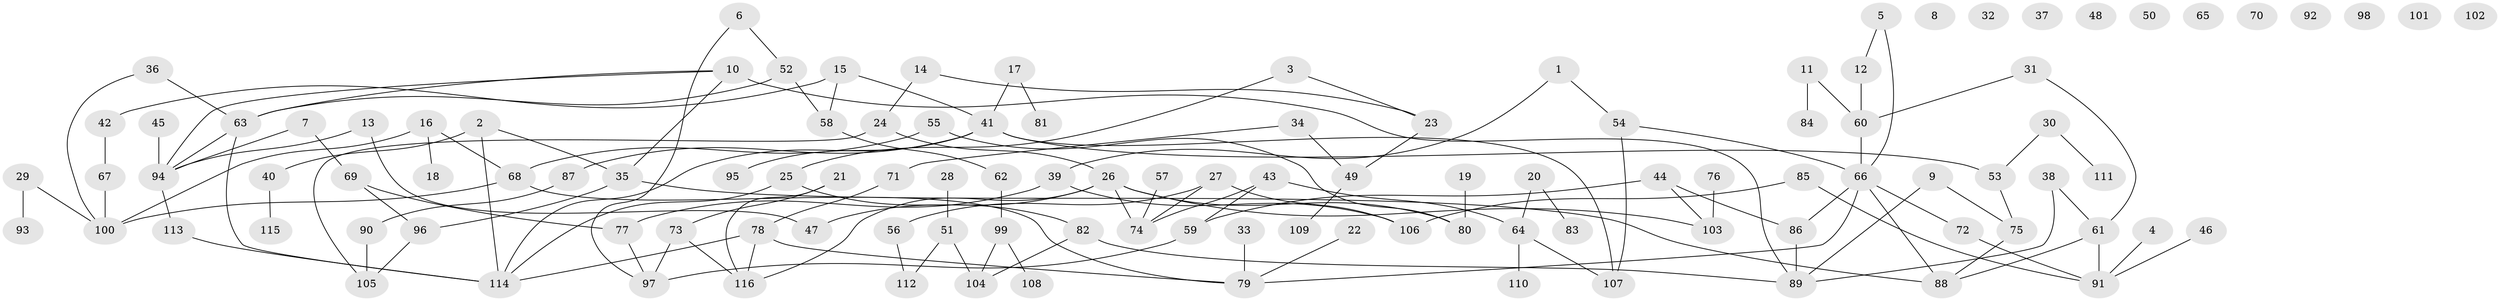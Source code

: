 // coarse degree distribution, {3: 0.2222222222222222, 2: 0.20987654320987653, 1: 0.19753086419753085, 7: 0.04938271604938271, 0: 0.13580246913580246, 9: 0.012345679012345678, 4: 0.09876543209876543, 5: 0.037037037037037035, 6: 0.037037037037037035}
// Generated by graph-tools (version 1.1) at 2025/16/03/04/25 18:16:29]
// undirected, 116 vertices, 140 edges
graph export_dot {
graph [start="1"]
  node [color=gray90,style=filled];
  1;
  2;
  3;
  4;
  5;
  6;
  7;
  8;
  9;
  10;
  11;
  12;
  13;
  14;
  15;
  16;
  17;
  18;
  19;
  20;
  21;
  22;
  23;
  24;
  25;
  26;
  27;
  28;
  29;
  30;
  31;
  32;
  33;
  34;
  35;
  36;
  37;
  38;
  39;
  40;
  41;
  42;
  43;
  44;
  45;
  46;
  47;
  48;
  49;
  50;
  51;
  52;
  53;
  54;
  55;
  56;
  57;
  58;
  59;
  60;
  61;
  62;
  63;
  64;
  65;
  66;
  67;
  68;
  69;
  70;
  71;
  72;
  73;
  74;
  75;
  76;
  77;
  78;
  79;
  80;
  81;
  82;
  83;
  84;
  85;
  86;
  87;
  88;
  89;
  90;
  91;
  92;
  93;
  94;
  95;
  96;
  97;
  98;
  99;
  100;
  101;
  102;
  103;
  104;
  105;
  106;
  107;
  108;
  109;
  110;
  111;
  112;
  113;
  114;
  115;
  116;
  1 -- 39;
  1 -- 54;
  2 -- 35;
  2 -- 40;
  2 -- 114;
  3 -- 23;
  3 -- 25;
  4 -- 91;
  5 -- 12;
  5 -- 66;
  6 -- 52;
  6 -- 97;
  7 -- 69;
  7 -- 94;
  9 -- 75;
  9 -- 89;
  10 -- 35;
  10 -- 63;
  10 -- 89;
  10 -- 94;
  11 -- 60;
  11 -- 84;
  12 -- 60;
  13 -- 47;
  13 -- 94;
  14 -- 23;
  14 -- 24;
  15 -- 41;
  15 -- 42;
  15 -- 58;
  16 -- 18;
  16 -- 68;
  16 -- 100;
  17 -- 41;
  17 -- 81;
  19 -- 80;
  20 -- 64;
  20 -- 83;
  21 -- 73;
  21 -- 116;
  22 -- 79;
  23 -- 49;
  24 -- 26;
  24 -- 105;
  25 -- 82;
  25 -- 114;
  26 -- 47;
  26 -- 74;
  26 -- 80;
  26 -- 103;
  26 -- 116;
  27 -- 56;
  27 -- 74;
  27 -- 106;
  28 -- 51;
  29 -- 93;
  29 -- 100;
  30 -- 53;
  30 -- 111;
  31 -- 60;
  31 -- 61;
  33 -- 79;
  34 -- 49;
  34 -- 71;
  35 -- 88;
  35 -- 96;
  36 -- 63;
  36 -- 100;
  38 -- 61;
  38 -- 89;
  39 -- 77;
  39 -- 106;
  40 -- 115;
  41 -- 53;
  41 -- 87;
  41 -- 95;
  41 -- 107;
  41 -- 114;
  42 -- 67;
  43 -- 59;
  43 -- 64;
  43 -- 74;
  44 -- 59;
  44 -- 86;
  44 -- 103;
  45 -- 94;
  46 -- 91;
  49 -- 109;
  51 -- 104;
  51 -- 112;
  52 -- 58;
  52 -- 63;
  53 -- 75;
  54 -- 66;
  54 -- 107;
  55 -- 68;
  55 -- 80;
  56 -- 112;
  57 -- 74;
  58 -- 62;
  59 -- 97;
  60 -- 66;
  61 -- 88;
  61 -- 91;
  62 -- 99;
  63 -- 94;
  63 -- 114;
  64 -- 107;
  64 -- 110;
  66 -- 72;
  66 -- 79;
  66 -- 86;
  66 -- 88;
  67 -- 100;
  68 -- 79;
  68 -- 100;
  69 -- 77;
  69 -- 96;
  71 -- 78;
  72 -- 91;
  73 -- 97;
  73 -- 116;
  75 -- 88;
  76 -- 103;
  77 -- 97;
  78 -- 79;
  78 -- 114;
  78 -- 116;
  82 -- 89;
  82 -- 104;
  85 -- 91;
  85 -- 106;
  86 -- 89;
  87 -- 90;
  90 -- 105;
  94 -- 113;
  96 -- 105;
  99 -- 104;
  99 -- 108;
  113 -- 114;
}
